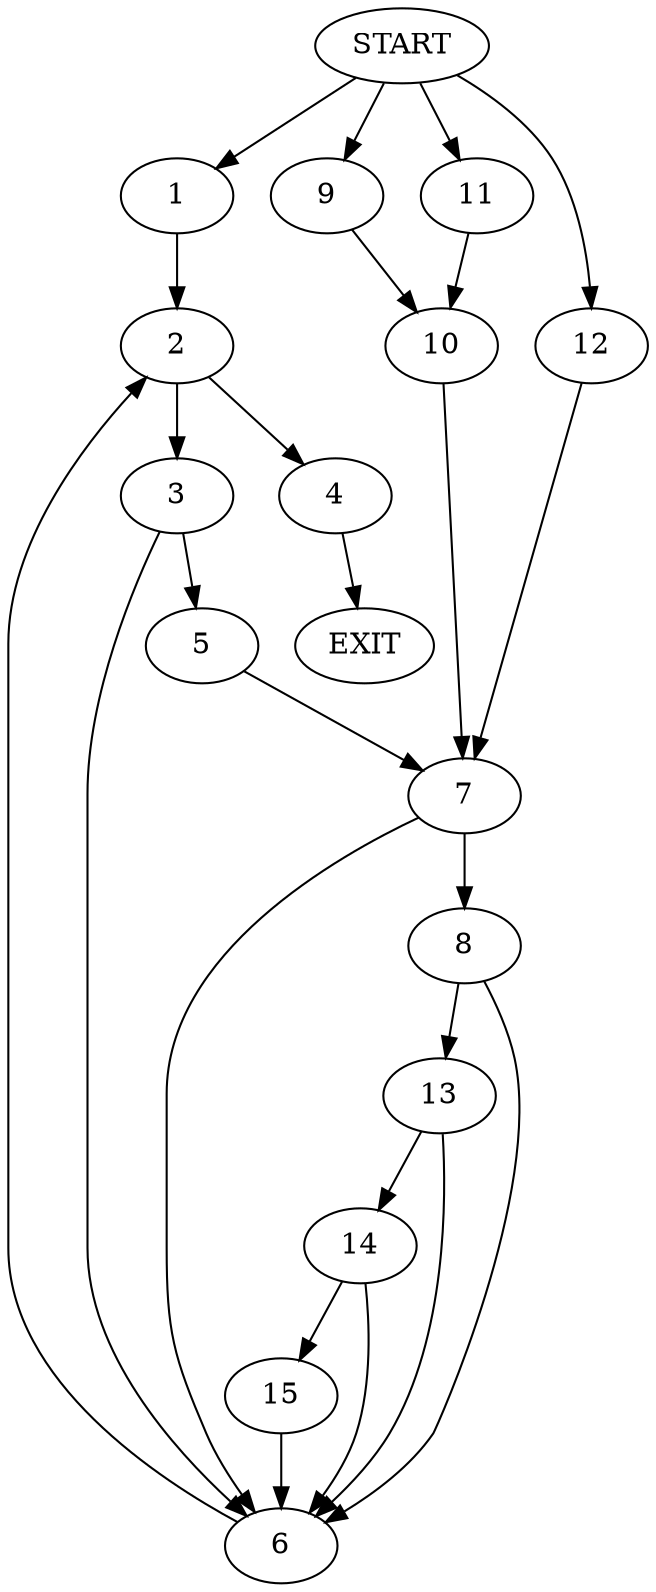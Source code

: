 digraph {
0 [label="START"]
16 [label="EXIT"]
0 -> 1
1 -> 2
2 -> 3
2 -> 4
4 -> 16
3 -> 5
3 -> 6
5 -> 7
6 -> 2
7 -> 6
7 -> 8
0 -> 9
9 -> 10
10 -> 7
0 -> 11
11 -> 10
0 -> 12
12 -> 7
8 -> 13
8 -> 6
13 -> 14
13 -> 6
14 -> 15
14 -> 6
15 -> 6
}
